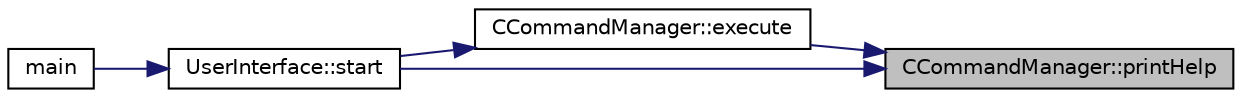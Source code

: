 digraph "CCommandManager::printHelp"
{
 // LATEX_PDF_SIZE
  edge [fontname="Helvetica",fontsize="10",labelfontname="Helvetica",labelfontsize="10"];
  node [fontname="Helvetica",fontsize="10",shape=record];
  rankdir="RL";
  Node1 [label="CCommandManager::printHelp",height=0.2,width=0.4,color="black", fillcolor="grey75", style="filled", fontcolor="black",tooltip=" "];
  Node1 -> Node2 [dir="back",color="midnightblue",fontsize="10",style="solid",fontname="Helvetica"];
  Node2 [label="CCommandManager::execute",height=0.2,width=0.4,color="black", fillcolor="white", style="filled",URL="$classCCommandManager.html#aff74b25c952d1029127f32a6bda6105c",tooltip=" "];
  Node2 -> Node3 [dir="back",color="midnightblue",fontsize="10",style="solid",fontname="Helvetica"];
  Node3 [label="UserInterface::start",height=0.2,width=0.4,color="black", fillcolor="white", style="filled",URL="$classUserInterface.html#a79350878c72585ae34e4321613ed2c1a",tooltip=" "];
  Node3 -> Node4 [dir="back",color="midnightblue",fontsize="10",style="solid",fontname="Helvetica"];
  Node4 [label="main",height=0.2,width=0.4,color="black", fillcolor="white", style="filled",URL="$main_8cpp.html#ae66f6b31b5ad750f1fe042a706a4e3d4",tooltip=" "];
  Node1 -> Node3 [dir="back",color="midnightblue",fontsize="10",style="solid",fontname="Helvetica"];
}
